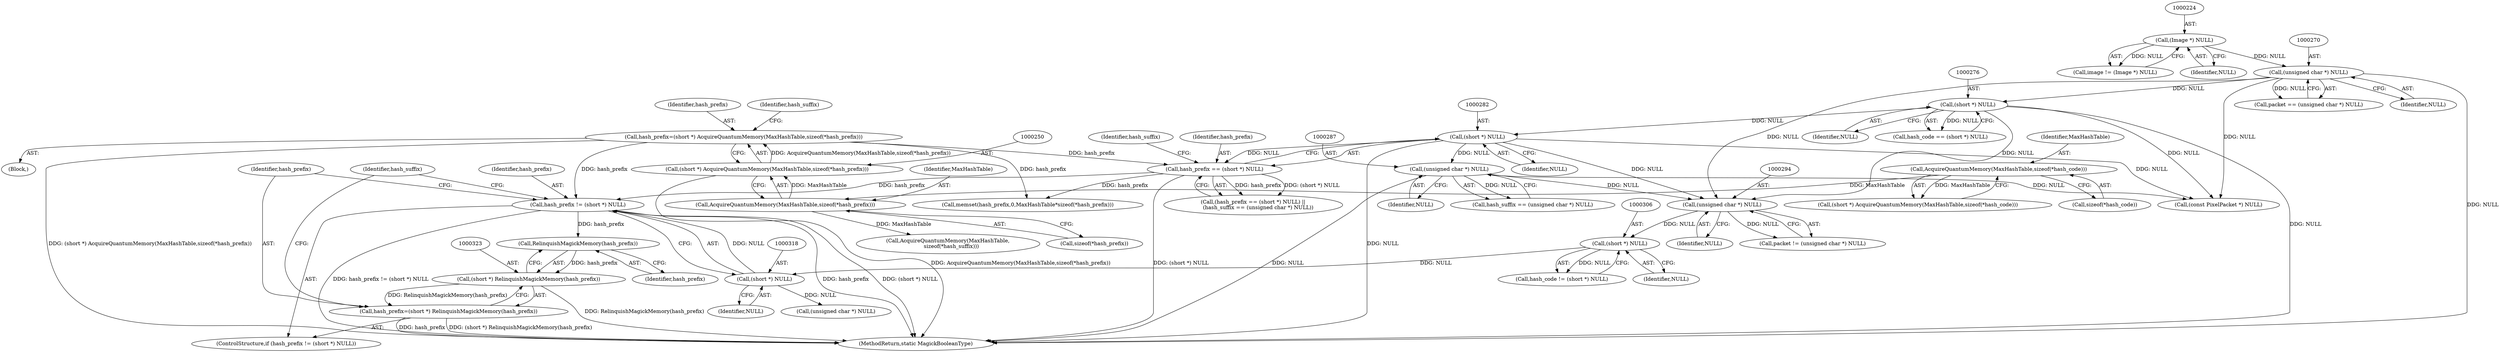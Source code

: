 digraph "0_ImageMagick6_19651f3db63fa1511ed83a348c4c82fa553f8d01@pointer" {
"1000324" [label="(Call,RelinquishMagickMemory(hash_prefix))"];
"1000315" [label="(Call,hash_prefix != (short *) NULL)"];
"1000247" [label="(Call,hash_prefix=(short *) AcquireQuantumMemory(MaxHashTable,sizeof(*hash_prefix)))"];
"1000249" [label="(Call,(short *) AcquireQuantumMemory(MaxHashTable,sizeof(*hash_prefix)))"];
"1000251" [label="(Call,AcquireQuantumMemory(MaxHashTable,sizeof(*hash_prefix)))"];
"1000242" [label="(Call,AcquireQuantumMemory(MaxHashTable,sizeof(*hash_code)))"];
"1000279" [label="(Call,hash_prefix == (short *) NULL)"];
"1000281" [label="(Call,(short *) NULL)"];
"1000275" [label="(Call,(short *) NULL)"];
"1000269" [label="(Call,(unsigned char *) NULL)"];
"1000223" [label="(Call,(Image *) NULL)"];
"1000317" [label="(Call,(short *) NULL)"];
"1000305" [label="(Call,(short *) NULL)"];
"1000293" [label="(Call,(unsigned char *) NULL)"];
"1000286" [label="(Call,(unsigned char *) NULL)"];
"1000322" [label="(Call,(short *) RelinquishMagickMemory(hash_prefix))"];
"1000320" [label="(Call,hash_prefix=(short *) RelinquishMagickMemory(hash_prefix))"];
"1000283" [label="(Identifier,NULL)"];
"1000116" [label="(Block,)"];
"1000288" [label="(Identifier,NULL)"];
"1000857" [label="(MethodReturn,static MagickBooleanType)"];
"1000267" [label="(Call,packet == (unsigned char *) NULL)"];
"1000275" [label="(Call,(short *) NULL)"];
"1000280" [label="(Identifier,hash_prefix)"];
"1000279" [label="(Call,hash_prefix == (short *) NULL)"];
"1000321" [label="(Identifier,hash_prefix)"];
"1000285" [label="(Identifier,hash_suffix)"];
"1000291" [label="(Call,packet != (unsigned char *) NULL)"];
"1000329" [label="(Call,(unsigned char *) NULL)"];
"1000277" [label="(Identifier,NULL)"];
"1000252" [label="(Identifier,MaxHashTable)"];
"1000324" [label="(Call,RelinquishMagickMemory(hash_prefix))"];
"1000295" [label="(Identifier,NULL)"];
"1000320" [label="(Call,hash_prefix=(short *) RelinquishMagickMemory(hash_prefix))"];
"1000286" [label="(Call,(unsigned char *) NULL)"];
"1000314" [label="(ControlStructure,if (hash_prefix != (short *) NULL))"];
"1000253" [label="(Call,sizeof(*hash_prefix))"];
"1000247" [label="(Call,hash_prefix=(short *) AcquireQuantumMemory(MaxHashTable,sizeof(*hash_prefix)))"];
"1000257" [label="(Identifier,hash_suffix)"];
"1000251" [label="(Call,AcquireQuantumMemory(MaxHashTable,sizeof(*hash_prefix)))"];
"1000269" [label="(Call,(unsigned char *) NULL)"];
"1000315" [label="(Call,hash_prefix != (short *) NULL)"];
"1000240" [label="(Call,(short *) AcquireQuantumMemory(MaxHashTable,sizeof(*hash_code)))"];
"1000281" [label="(Call,(short *) NULL)"];
"1000248" [label="(Identifier,hash_prefix)"];
"1000328" [label="(Identifier,hash_suffix)"];
"1000244" [label="(Call,sizeof(*hash_code))"];
"1000249" [label="(Call,(short *) AcquireQuantumMemory(MaxHashTable,sizeof(*hash_prefix)))"];
"1000273" [label="(Call,hash_code == (short *) NULL)"];
"1000221" [label="(Call,image != (Image *) NULL)"];
"1000260" [label="(Call,AcquireQuantumMemory(MaxHashTable,\n    sizeof(*hash_suffix)))"];
"1000242" [label="(Call,AcquireQuantumMemory(MaxHashTable,sizeof(*hash_code)))"];
"1000284" [label="(Call,hash_suffix == (unsigned char *) NULL)"];
"1000319" [label="(Identifier,NULL)"];
"1000362" [label="(Call,memset(hash_prefix,0,MaxHashTable*sizeof(*hash_prefix)))"];
"1000271" [label="(Identifier,NULL)"];
"1000293" [label="(Call,(unsigned char *) NULL)"];
"1000243" [label="(Identifier,MaxHashTable)"];
"1000223" [label="(Call,(Image *) NULL)"];
"1000303" [label="(Call,hash_code != (short *) NULL)"];
"1000325" [label="(Identifier,hash_prefix)"];
"1000317" [label="(Call,(short *) NULL)"];
"1000225" [label="(Identifier,NULL)"];
"1000305" [label="(Call,(short *) NULL)"];
"1000278" [label="(Call,(hash_prefix == (short *) NULL) ||\n      (hash_suffix == (unsigned char *) NULL))"];
"1000307" [label="(Identifier,NULL)"];
"1000322" [label="(Call,(short *) RelinquishMagickMemory(hash_prefix))"];
"1000316" [label="(Identifier,hash_prefix)"];
"1000460" [label="(Call,(const PixelPacket *) NULL)"];
"1000324" -> "1000322"  [label="AST: "];
"1000324" -> "1000325"  [label="CFG: "];
"1000325" -> "1000324"  [label="AST: "];
"1000322" -> "1000324"  [label="CFG: "];
"1000324" -> "1000322"  [label="DDG: hash_prefix"];
"1000315" -> "1000324"  [label="DDG: hash_prefix"];
"1000315" -> "1000314"  [label="AST: "];
"1000315" -> "1000317"  [label="CFG: "];
"1000316" -> "1000315"  [label="AST: "];
"1000317" -> "1000315"  [label="AST: "];
"1000321" -> "1000315"  [label="CFG: "];
"1000328" -> "1000315"  [label="CFG: "];
"1000315" -> "1000857"  [label="DDG: hash_prefix != (short *) NULL"];
"1000315" -> "1000857"  [label="DDG: hash_prefix"];
"1000315" -> "1000857"  [label="DDG: (short *) NULL"];
"1000247" -> "1000315"  [label="DDG: hash_prefix"];
"1000279" -> "1000315"  [label="DDG: hash_prefix"];
"1000317" -> "1000315"  [label="DDG: NULL"];
"1000247" -> "1000116"  [label="AST: "];
"1000247" -> "1000249"  [label="CFG: "];
"1000248" -> "1000247"  [label="AST: "];
"1000249" -> "1000247"  [label="AST: "];
"1000257" -> "1000247"  [label="CFG: "];
"1000247" -> "1000857"  [label="DDG: (short *) AcquireQuantumMemory(MaxHashTable,sizeof(*hash_prefix))"];
"1000249" -> "1000247"  [label="DDG: AcquireQuantumMemory(MaxHashTable,sizeof(*hash_prefix))"];
"1000247" -> "1000279"  [label="DDG: hash_prefix"];
"1000247" -> "1000362"  [label="DDG: hash_prefix"];
"1000249" -> "1000251"  [label="CFG: "];
"1000250" -> "1000249"  [label="AST: "];
"1000251" -> "1000249"  [label="AST: "];
"1000249" -> "1000857"  [label="DDG: AcquireQuantumMemory(MaxHashTable,sizeof(*hash_prefix))"];
"1000251" -> "1000249"  [label="DDG: MaxHashTable"];
"1000251" -> "1000253"  [label="CFG: "];
"1000252" -> "1000251"  [label="AST: "];
"1000253" -> "1000251"  [label="AST: "];
"1000242" -> "1000251"  [label="DDG: MaxHashTable"];
"1000251" -> "1000260"  [label="DDG: MaxHashTable"];
"1000242" -> "1000240"  [label="AST: "];
"1000242" -> "1000244"  [label="CFG: "];
"1000243" -> "1000242"  [label="AST: "];
"1000244" -> "1000242"  [label="AST: "];
"1000240" -> "1000242"  [label="CFG: "];
"1000242" -> "1000240"  [label="DDG: MaxHashTable"];
"1000279" -> "1000278"  [label="AST: "];
"1000279" -> "1000281"  [label="CFG: "];
"1000280" -> "1000279"  [label="AST: "];
"1000281" -> "1000279"  [label="AST: "];
"1000285" -> "1000279"  [label="CFG: "];
"1000278" -> "1000279"  [label="CFG: "];
"1000279" -> "1000857"  [label="DDG: (short *) NULL"];
"1000279" -> "1000278"  [label="DDG: hash_prefix"];
"1000279" -> "1000278"  [label="DDG: (short *) NULL"];
"1000281" -> "1000279"  [label="DDG: NULL"];
"1000279" -> "1000362"  [label="DDG: hash_prefix"];
"1000281" -> "1000283"  [label="CFG: "];
"1000282" -> "1000281"  [label="AST: "];
"1000283" -> "1000281"  [label="AST: "];
"1000281" -> "1000857"  [label="DDG: NULL"];
"1000275" -> "1000281"  [label="DDG: NULL"];
"1000281" -> "1000286"  [label="DDG: NULL"];
"1000281" -> "1000293"  [label="DDG: NULL"];
"1000281" -> "1000460"  [label="DDG: NULL"];
"1000275" -> "1000273"  [label="AST: "];
"1000275" -> "1000277"  [label="CFG: "];
"1000276" -> "1000275"  [label="AST: "];
"1000277" -> "1000275"  [label="AST: "];
"1000273" -> "1000275"  [label="CFG: "];
"1000275" -> "1000857"  [label="DDG: NULL"];
"1000275" -> "1000273"  [label="DDG: NULL"];
"1000269" -> "1000275"  [label="DDG: NULL"];
"1000275" -> "1000293"  [label="DDG: NULL"];
"1000275" -> "1000460"  [label="DDG: NULL"];
"1000269" -> "1000267"  [label="AST: "];
"1000269" -> "1000271"  [label="CFG: "];
"1000270" -> "1000269"  [label="AST: "];
"1000271" -> "1000269"  [label="AST: "];
"1000267" -> "1000269"  [label="CFG: "];
"1000269" -> "1000857"  [label="DDG: NULL"];
"1000269" -> "1000267"  [label="DDG: NULL"];
"1000223" -> "1000269"  [label="DDG: NULL"];
"1000269" -> "1000293"  [label="DDG: NULL"];
"1000269" -> "1000460"  [label="DDG: NULL"];
"1000223" -> "1000221"  [label="AST: "];
"1000223" -> "1000225"  [label="CFG: "];
"1000224" -> "1000223"  [label="AST: "];
"1000225" -> "1000223"  [label="AST: "];
"1000221" -> "1000223"  [label="CFG: "];
"1000223" -> "1000221"  [label="DDG: NULL"];
"1000317" -> "1000319"  [label="CFG: "];
"1000318" -> "1000317"  [label="AST: "];
"1000319" -> "1000317"  [label="AST: "];
"1000305" -> "1000317"  [label="DDG: NULL"];
"1000317" -> "1000329"  [label="DDG: NULL"];
"1000305" -> "1000303"  [label="AST: "];
"1000305" -> "1000307"  [label="CFG: "];
"1000306" -> "1000305"  [label="AST: "];
"1000307" -> "1000305"  [label="AST: "];
"1000303" -> "1000305"  [label="CFG: "];
"1000305" -> "1000303"  [label="DDG: NULL"];
"1000293" -> "1000305"  [label="DDG: NULL"];
"1000293" -> "1000291"  [label="AST: "];
"1000293" -> "1000295"  [label="CFG: "];
"1000294" -> "1000293"  [label="AST: "];
"1000295" -> "1000293"  [label="AST: "];
"1000291" -> "1000293"  [label="CFG: "];
"1000293" -> "1000291"  [label="DDG: NULL"];
"1000286" -> "1000293"  [label="DDG: NULL"];
"1000286" -> "1000284"  [label="AST: "];
"1000286" -> "1000288"  [label="CFG: "];
"1000287" -> "1000286"  [label="AST: "];
"1000288" -> "1000286"  [label="AST: "];
"1000284" -> "1000286"  [label="CFG: "];
"1000286" -> "1000857"  [label="DDG: NULL"];
"1000286" -> "1000284"  [label="DDG: NULL"];
"1000286" -> "1000460"  [label="DDG: NULL"];
"1000322" -> "1000320"  [label="AST: "];
"1000323" -> "1000322"  [label="AST: "];
"1000320" -> "1000322"  [label="CFG: "];
"1000322" -> "1000857"  [label="DDG: RelinquishMagickMemory(hash_prefix)"];
"1000322" -> "1000320"  [label="DDG: RelinquishMagickMemory(hash_prefix)"];
"1000320" -> "1000314"  [label="AST: "];
"1000321" -> "1000320"  [label="AST: "];
"1000328" -> "1000320"  [label="CFG: "];
"1000320" -> "1000857"  [label="DDG: (short *) RelinquishMagickMemory(hash_prefix)"];
"1000320" -> "1000857"  [label="DDG: hash_prefix"];
}
